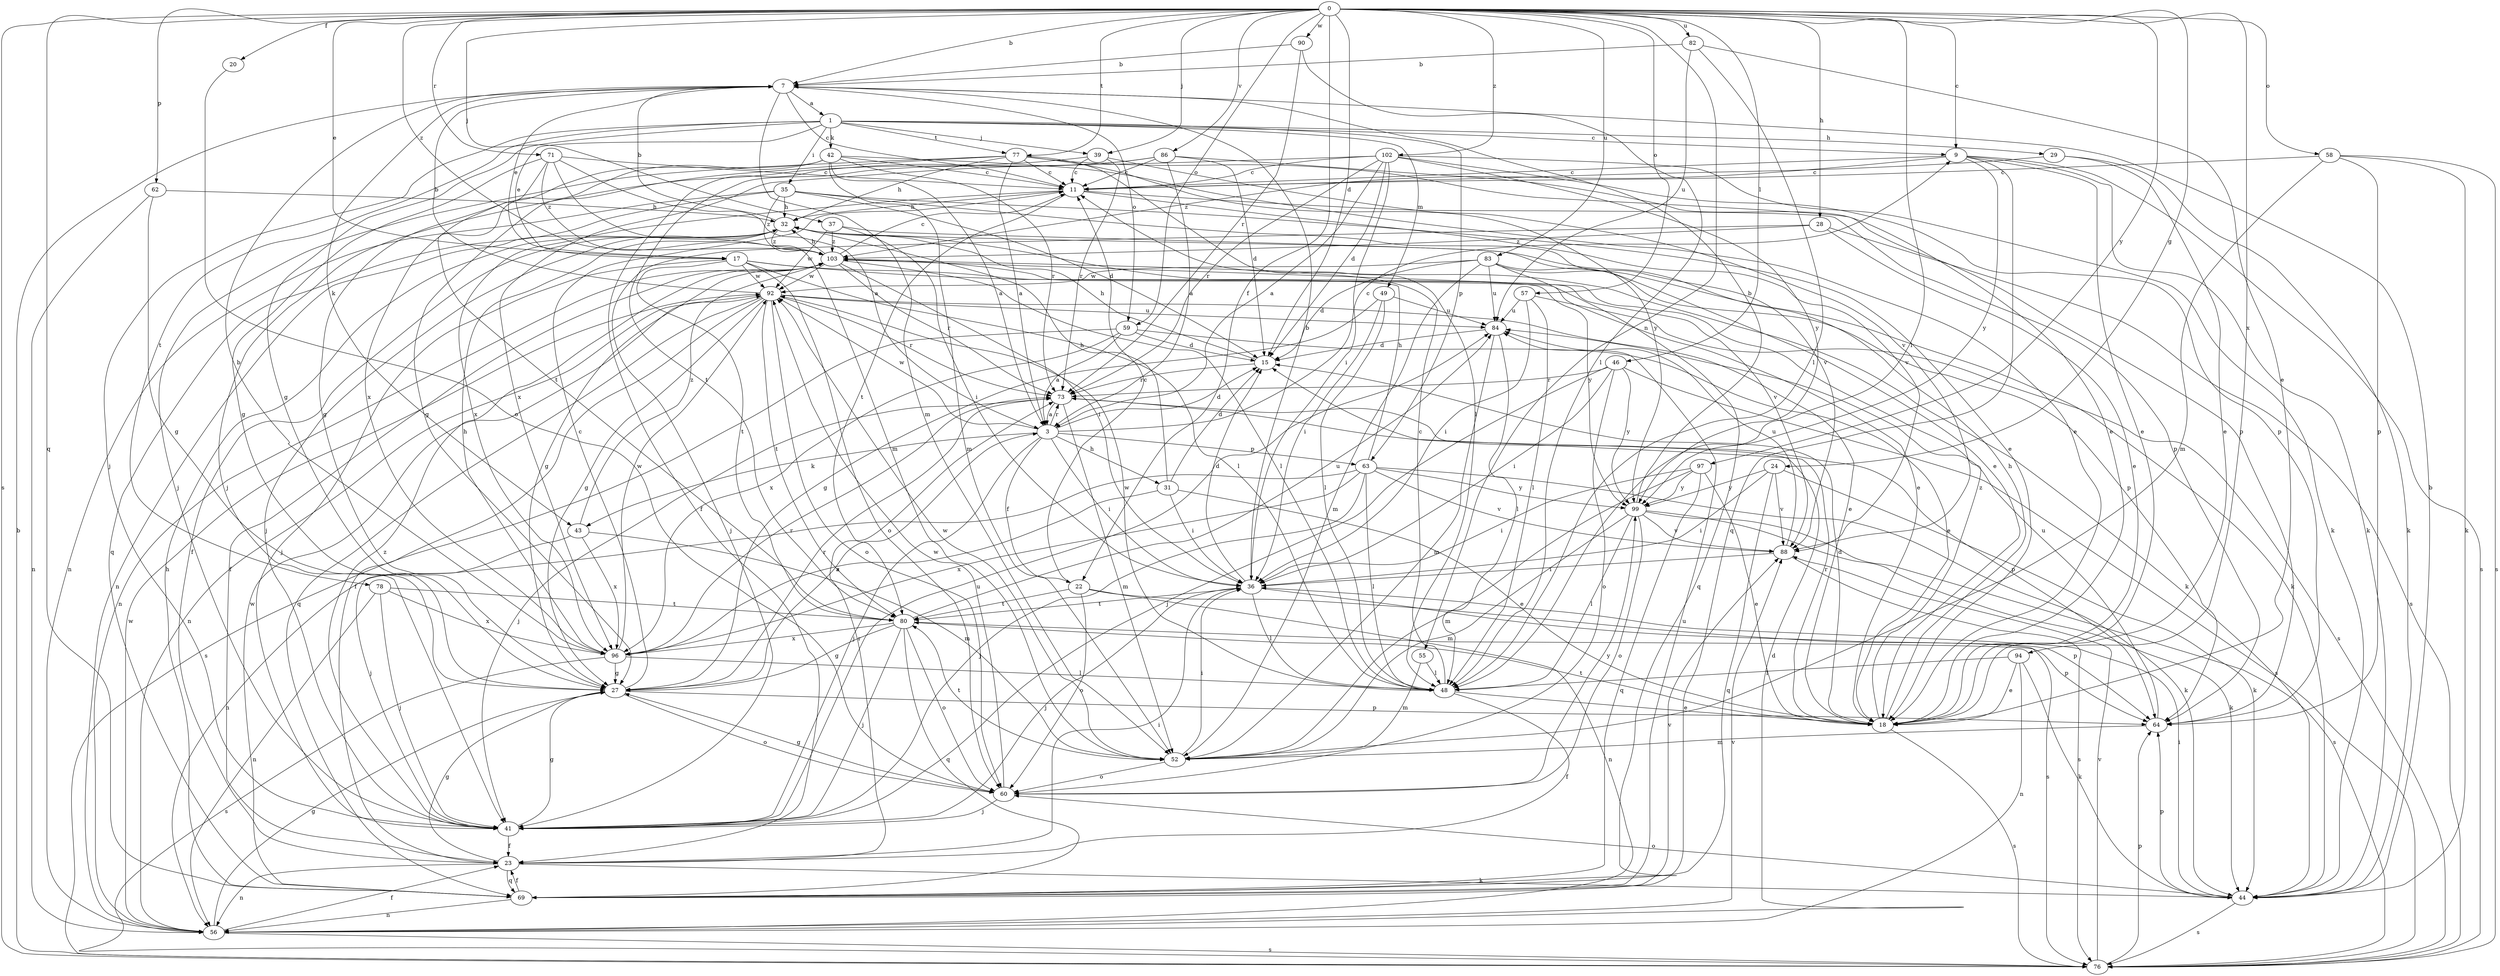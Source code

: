 strict digraph  {
0;
1;
3;
7;
9;
11;
15;
17;
18;
20;
22;
23;
24;
27;
28;
29;
31;
32;
35;
36;
37;
39;
41;
42;
43;
44;
46;
48;
49;
52;
55;
56;
57;
58;
59;
60;
62;
63;
64;
69;
71;
73;
76;
77;
78;
80;
82;
83;
84;
86;
88;
90;
92;
94;
96;
97;
99;
102;
103;
0 -> 7  [label=b];
0 -> 9  [label=c];
0 -> 15  [label=d];
0 -> 17  [label=e];
0 -> 20  [label=f];
0 -> 22  [label=f];
0 -> 24  [label=g];
0 -> 28  [label=h];
0 -> 37  [label=j];
0 -> 39  [label=j];
0 -> 46  [label=l];
0 -> 48  [label=l];
0 -> 55  [label=n];
0 -> 57  [label=o];
0 -> 58  [label=o];
0 -> 59  [label=o];
0 -> 62  [label=p];
0 -> 69  [label=q];
0 -> 71  [label=r];
0 -> 76  [label=s];
0 -> 77  [label=t];
0 -> 82  [label=u];
0 -> 83  [label=u];
0 -> 86  [label=v];
0 -> 90  [label=w];
0 -> 94  [label=x];
0 -> 97  [label=y];
0 -> 102  [label=z];
0 -> 103  [label=z];
1 -> 9  [label=c];
1 -> 17  [label=e];
1 -> 27  [label=g];
1 -> 29  [label=h];
1 -> 35  [label=i];
1 -> 39  [label=j];
1 -> 41  [label=j];
1 -> 42  [label=k];
1 -> 49  [label=m];
1 -> 63  [label=p];
1 -> 77  [label=t];
1 -> 78  [label=t];
3 -> 9  [label=c];
3 -> 15  [label=d];
3 -> 22  [label=f];
3 -> 31  [label=h];
3 -> 36  [label=i];
3 -> 41  [label=j];
3 -> 43  [label=k];
3 -> 63  [label=p];
3 -> 73  [label=r];
3 -> 92  [label=w];
7 -> 1  [label=a];
7 -> 11  [label=c];
7 -> 17  [label=e];
7 -> 43  [label=k];
7 -> 52  [label=m];
7 -> 59  [label=o];
9 -> 11  [label=c];
9 -> 18  [label=e];
9 -> 44  [label=k];
9 -> 69  [label=q];
9 -> 76  [label=s];
9 -> 99  [label=y];
9 -> 103  [label=z];
11 -> 32  [label=h];
11 -> 64  [label=p];
11 -> 80  [label=t];
11 -> 88  [label=v];
11 -> 96  [label=x];
15 -> 32  [label=h];
15 -> 73  [label=r];
17 -> 18  [label=e];
17 -> 41  [label=j];
17 -> 48  [label=l];
17 -> 60  [label=o];
17 -> 80  [label=t];
17 -> 92  [label=w];
17 -> 99  [label=y];
18 -> 15  [label=d];
18 -> 32  [label=h];
18 -> 73  [label=r];
18 -> 76  [label=s];
18 -> 80  [label=t];
18 -> 103  [label=z];
20 -> 60  [label=o];
22 -> 11  [label=c];
22 -> 56  [label=n];
22 -> 60  [label=o];
22 -> 64  [label=p];
22 -> 80  [label=t];
23 -> 27  [label=g];
23 -> 36  [label=i];
23 -> 44  [label=k];
23 -> 56  [label=n];
23 -> 69  [label=q];
23 -> 73  [label=r];
24 -> 36  [label=i];
24 -> 44  [label=k];
24 -> 69  [label=q];
24 -> 88  [label=v];
24 -> 99  [label=y];
27 -> 3  [label=a];
27 -> 11  [label=c];
27 -> 60  [label=o];
27 -> 64  [label=p];
27 -> 73  [label=r];
28 -> 18  [label=e];
28 -> 41  [label=j];
28 -> 76  [label=s];
28 -> 103  [label=z];
29 -> 11  [label=c];
29 -> 18  [label=e];
29 -> 44  [label=k];
31 -> 15  [label=d];
31 -> 18  [label=e];
31 -> 32  [label=h];
31 -> 36  [label=i];
31 -> 96  [label=x];
32 -> 7  [label=b];
32 -> 23  [label=f];
32 -> 41  [label=j];
32 -> 56  [label=n];
32 -> 103  [label=z];
35 -> 15  [label=d];
35 -> 18  [label=e];
35 -> 32  [label=h];
35 -> 56  [label=n];
35 -> 69  [label=q];
35 -> 88  [label=v];
35 -> 103  [label=z];
36 -> 7  [label=b];
36 -> 15  [label=d];
36 -> 41  [label=j];
36 -> 48  [label=l];
36 -> 76  [label=s];
36 -> 80  [label=t];
37 -> 18  [label=e];
37 -> 36  [label=i];
37 -> 92  [label=w];
37 -> 103  [label=z];
39 -> 11  [label=c];
39 -> 41  [label=j];
39 -> 73  [label=r];
39 -> 88  [label=v];
41 -> 23  [label=f];
41 -> 27  [label=g];
41 -> 84  [label=u];
41 -> 103  [label=z];
42 -> 3  [label=a];
42 -> 11  [label=c];
42 -> 18  [label=e];
42 -> 27  [label=g];
42 -> 52  [label=m];
42 -> 73  [label=r];
42 -> 80  [label=t];
43 -> 41  [label=j];
43 -> 52  [label=m];
43 -> 96  [label=x];
43 -> 103  [label=z];
44 -> 7  [label=b];
44 -> 36  [label=i];
44 -> 60  [label=o];
44 -> 64  [label=p];
44 -> 76  [label=s];
46 -> 36  [label=i];
46 -> 41  [label=j];
46 -> 60  [label=o];
46 -> 73  [label=r];
46 -> 76  [label=s];
46 -> 99  [label=y];
48 -> 11  [label=c];
48 -> 18  [label=e];
48 -> 23  [label=f];
48 -> 92  [label=w];
49 -> 27  [label=g];
49 -> 36  [label=i];
49 -> 48  [label=l];
49 -> 84  [label=u];
52 -> 36  [label=i];
52 -> 60  [label=o];
52 -> 80  [label=t];
52 -> 92  [label=w];
55 -> 48  [label=l];
55 -> 52  [label=m];
56 -> 15  [label=d];
56 -> 23  [label=f];
56 -> 27  [label=g];
56 -> 76  [label=s];
56 -> 88  [label=v];
56 -> 92  [label=w];
57 -> 36  [label=i];
57 -> 48  [label=l];
57 -> 76  [label=s];
57 -> 84  [label=u];
58 -> 11  [label=c];
58 -> 44  [label=k];
58 -> 52  [label=m];
58 -> 64  [label=p];
58 -> 76  [label=s];
59 -> 3  [label=a];
59 -> 15  [label=d];
59 -> 18  [label=e];
59 -> 76  [label=s];
59 -> 96  [label=x];
60 -> 27  [label=g];
60 -> 41  [label=j];
60 -> 92  [label=w];
60 -> 99  [label=y];
62 -> 27  [label=g];
62 -> 32  [label=h];
62 -> 56  [label=n];
63 -> 32  [label=h];
63 -> 41  [label=j];
63 -> 44  [label=k];
63 -> 48  [label=l];
63 -> 56  [label=n];
63 -> 88  [label=v];
63 -> 96  [label=x];
63 -> 99  [label=y];
64 -> 52  [label=m];
64 -> 84  [label=u];
69 -> 23  [label=f];
69 -> 32  [label=h];
69 -> 56  [label=n];
69 -> 84  [label=u];
69 -> 88  [label=v];
69 -> 92  [label=w];
71 -> 3  [label=a];
71 -> 11  [label=c];
71 -> 27  [label=g];
71 -> 52  [label=m];
71 -> 96  [label=x];
71 -> 103  [label=z];
73 -> 3  [label=a];
73 -> 41  [label=j];
73 -> 52  [label=m];
73 -> 64  [label=p];
76 -> 7  [label=b];
76 -> 64  [label=p];
76 -> 88  [label=v];
77 -> 3  [label=a];
77 -> 11  [label=c];
77 -> 27  [label=g];
77 -> 32  [label=h];
77 -> 41  [label=j];
77 -> 48  [label=l];
77 -> 64  [label=p];
77 -> 99  [label=y];
78 -> 41  [label=j];
78 -> 56  [label=n];
78 -> 80  [label=t];
78 -> 96  [label=x];
80 -> 27  [label=g];
80 -> 41  [label=j];
80 -> 60  [label=o];
80 -> 64  [label=p];
80 -> 69  [label=q];
80 -> 84  [label=u];
80 -> 96  [label=x];
82 -> 7  [label=b];
82 -> 18  [label=e];
82 -> 48  [label=l];
82 -> 84  [label=u];
83 -> 15  [label=d];
83 -> 44  [label=k];
83 -> 52  [label=m];
83 -> 64  [label=p];
83 -> 69  [label=q];
83 -> 84  [label=u];
83 -> 92  [label=w];
84 -> 15  [label=d];
84 -> 48  [label=l];
84 -> 52  [label=m];
86 -> 3  [label=a];
86 -> 11  [label=c];
86 -> 15  [label=d];
86 -> 18  [label=e];
86 -> 23  [label=f];
86 -> 80  [label=t];
88 -> 36  [label=i];
88 -> 76  [label=s];
88 -> 84  [label=u];
90 -> 7  [label=b];
90 -> 48  [label=l];
90 -> 73  [label=r];
92 -> 7  [label=b];
92 -> 18  [label=e];
92 -> 23  [label=f];
92 -> 27  [label=g];
92 -> 56  [label=n];
92 -> 60  [label=o];
92 -> 69  [label=q];
92 -> 73  [label=r];
92 -> 80  [label=t];
92 -> 84  [label=u];
94 -> 18  [label=e];
94 -> 44  [label=k];
94 -> 48  [label=l];
94 -> 56  [label=n];
96 -> 7  [label=b];
96 -> 27  [label=g];
96 -> 32  [label=h];
96 -> 48  [label=l];
96 -> 73  [label=r];
96 -> 76  [label=s];
96 -> 92  [label=w];
97 -> 18  [label=e];
97 -> 36  [label=i];
97 -> 52  [label=m];
97 -> 69  [label=q];
97 -> 99  [label=y];
99 -> 7  [label=b];
99 -> 44  [label=k];
99 -> 48  [label=l];
99 -> 52  [label=m];
99 -> 60  [label=o];
99 -> 76  [label=s];
99 -> 88  [label=v];
102 -> 3  [label=a];
102 -> 11  [label=c];
102 -> 15  [label=d];
102 -> 36  [label=i];
102 -> 44  [label=k];
102 -> 64  [label=p];
102 -> 73  [label=r];
102 -> 96  [label=x];
102 -> 99  [label=y];
103 -> 11  [label=c];
103 -> 23  [label=f];
103 -> 27  [label=g];
103 -> 32  [label=h];
103 -> 36  [label=i];
103 -> 44  [label=k];
103 -> 48  [label=l];
103 -> 56  [label=n];
103 -> 73  [label=r];
103 -> 88  [label=v];
103 -> 92  [label=w];
}
